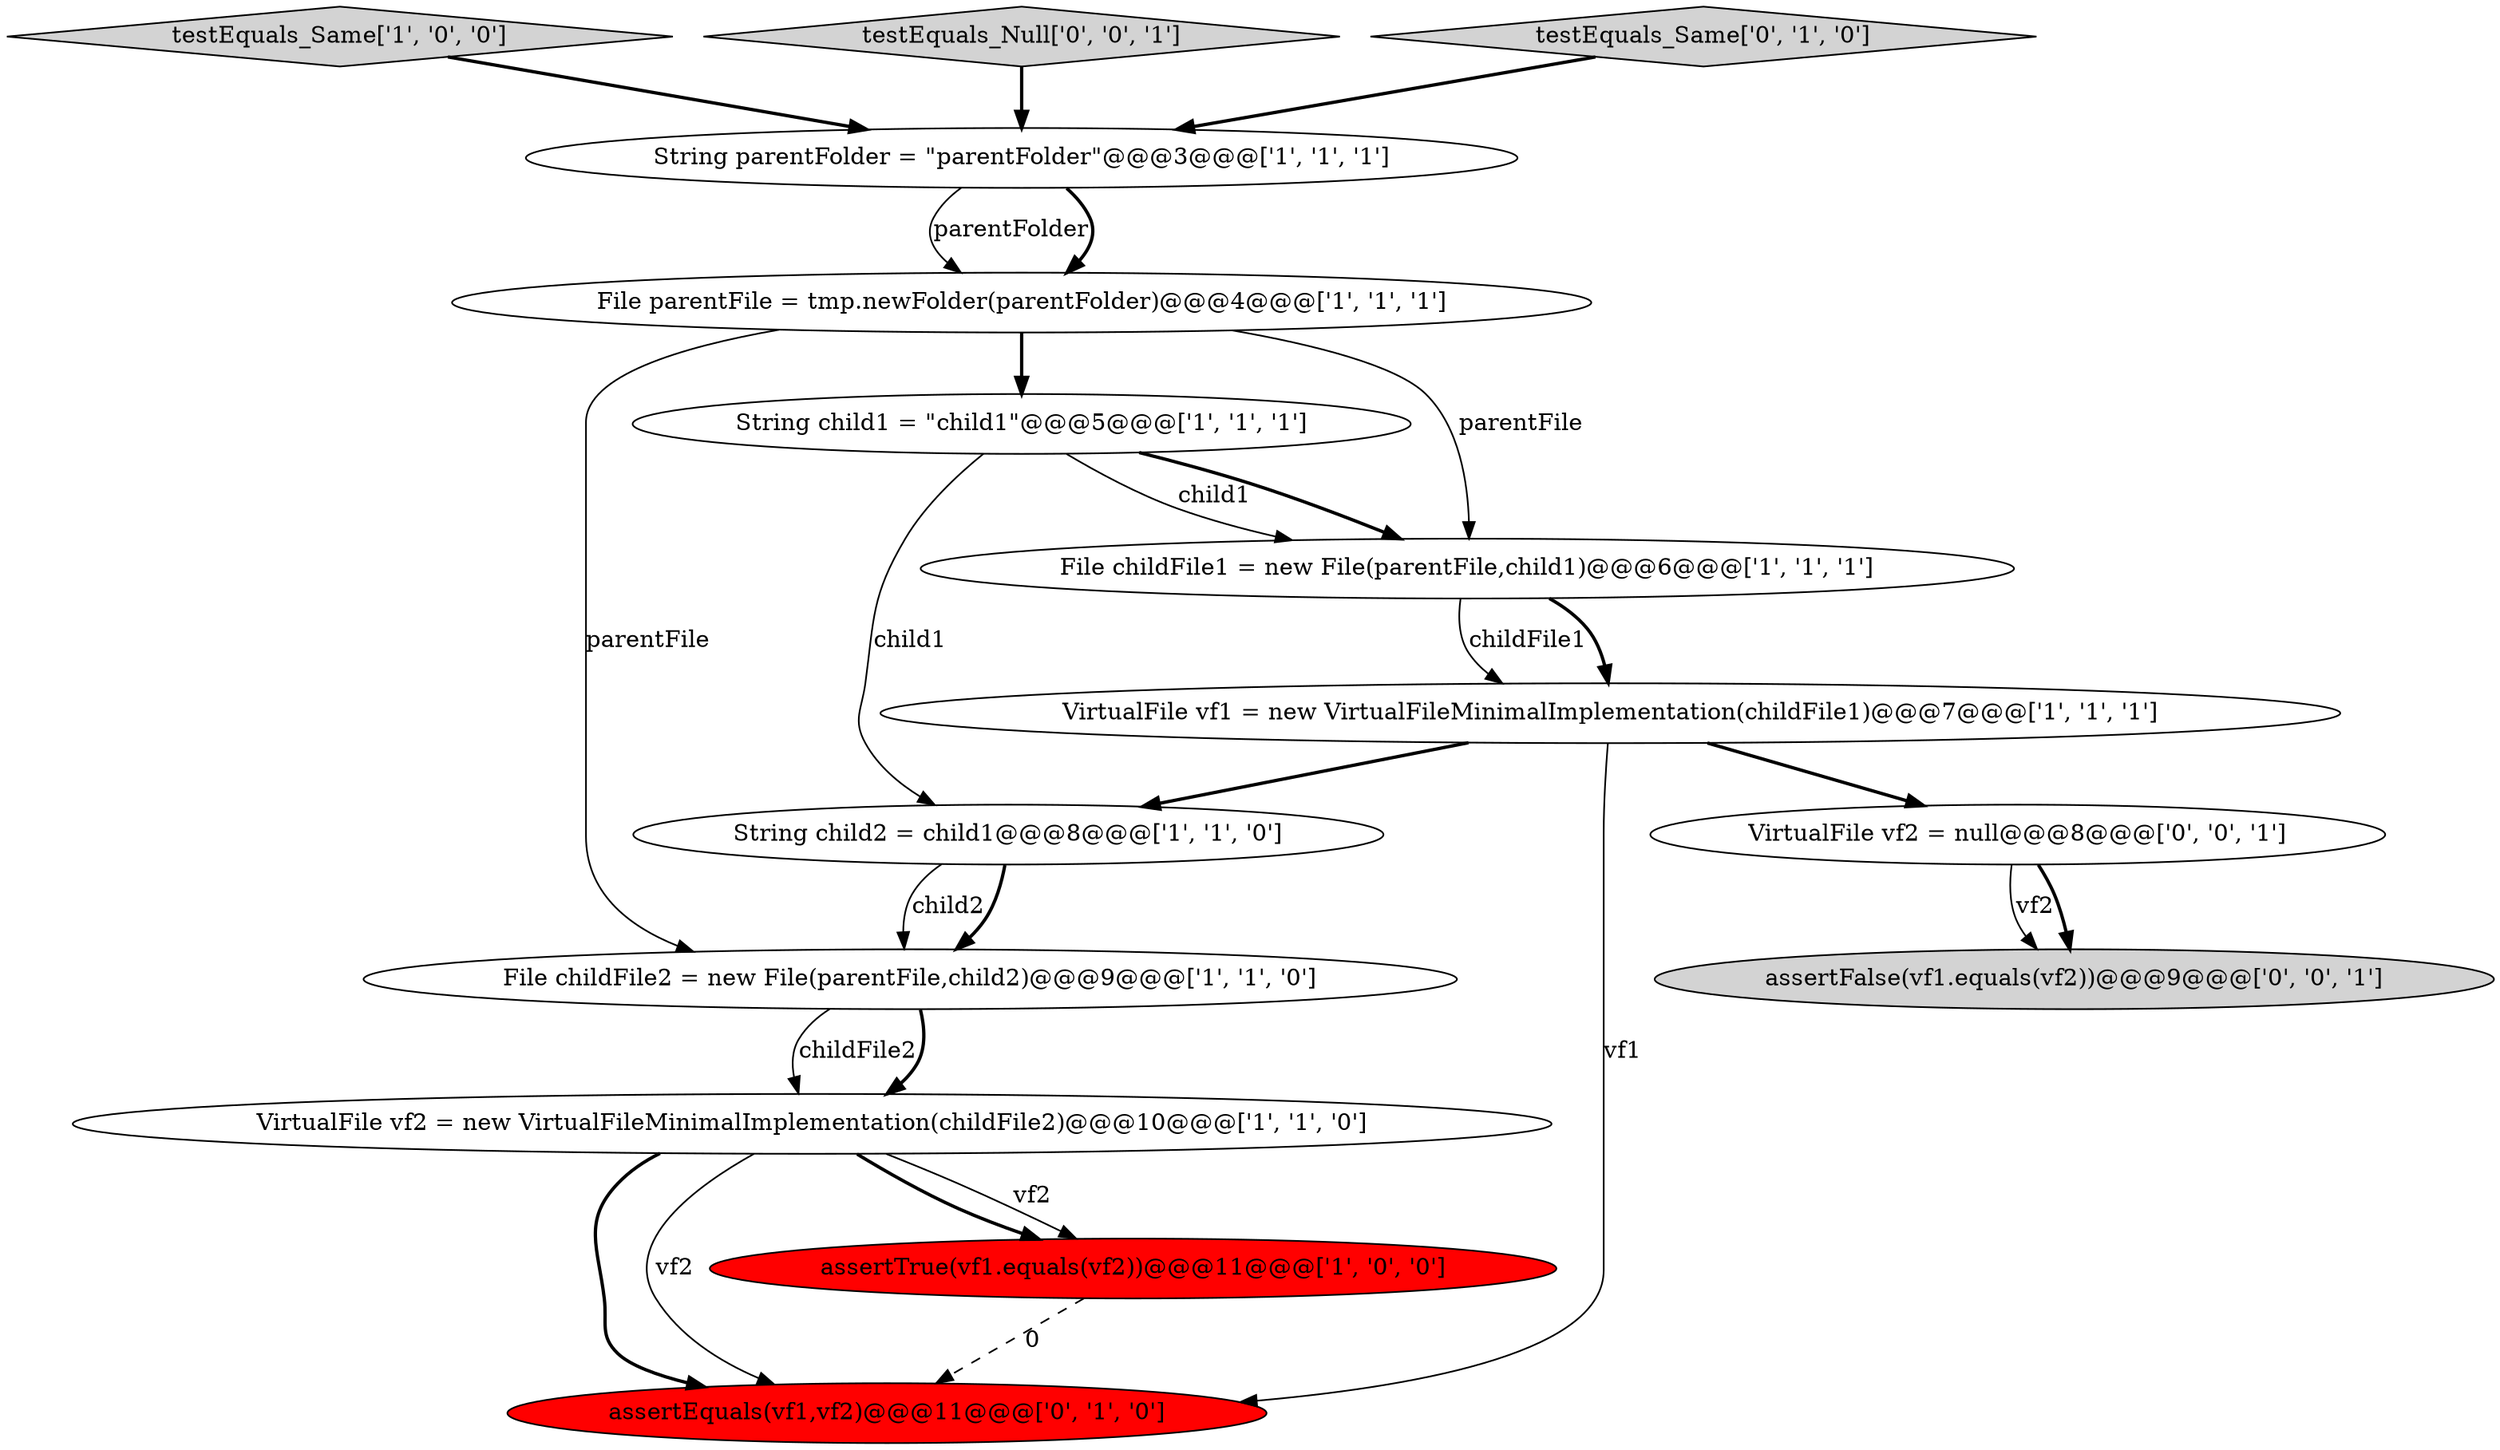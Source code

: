 digraph {
6 [style = filled, label = "testEquals_Same['1', '0', '0']", fillcolor = lightgray, shape = diamond image = "AAA0AAABBB1BBB"];
9 [style = filled, label = "File childFile2 = new File(parentFile,child2)@@@9@@@['1', '1', '0']", fillcolor = white, shape = ellipse image = "AAA0AAABBB1BBB"];
7 [style = filled, label = "VirtualFile vf1 = new VirtualFileMinimalImplementation(childFile1)@@@7@@@['1', '1', '1']", fillcolor = white, shape = ellipse image = "AAA0AAABBB1BBB"];
2 [style = filled, label = "File parentFile = tmp.newFolder(parentFolder)@@@4@@@['1', '1', '1']", fillcolor = white, shape = ellipse image = "AAA0AAABBB1BBB"];
10 [style = filled, label = "assertEquals(vf1,vf2)@@@11@@@['0', '1', '0']", fillcolor = red, shape = ellipse image = "AAA1AAABBB2BBB"];
1 [style = filled, label = "String parentFolder = \"parentFolder\"@@@3@@@['1', '1', '1']", fillcolor = white, shape = ellipse image = "AAA0AAABBB1BBB"];
12 [style = filled, label = "testEquals_Null['0', '0', '1']", fillcolor = lightgray, shape = diamond image = "AAA0AAABBB3BBB"];
8 [style = filled, label = "String child2 = child1@@@8@@@['1', '1', '0']", fillcolor = white, shape = ellipse image = "AAA0AAABBB1BBB"];
4 [style = filled, label = "String child1 = \"child1\"@@@5@@@['1', '1', '1']", fillcolor = white, shape = ellipse image = "AAA0AAABBB1BBB"];
11 [style = filled, label = "testEquals_Same['0', '1', '0']", fillcolor = lightgray, shape = diamond image = "AAA0AAABBB2BBB"];
5 [style = filled, label = "File childFile1 = new File(parentFile,child1)@@@6@@@['1', '1', '1']", fillcolor = white, shape = ellipse image = "AAA0AAABBB1BBB"];
0 [style = filled, label = "assertTrue(vf1.equals(vf2))@@@11@@@['1', '0', '0']", fillcolor = red, shape = ellipse image = "AAA1AAABBB1BBB"];
13 [style = filled, label = "VirtualFile vf2 = null@@@8@@@['0', '0', '1']", fillcolor = white, shape = ellipse image = "AAA0AAABBB3BBB"];
14 [style = filled, label = "assertFalse(vf1.equals(vf2))@@@9@@@['0', '0', '1']", fillcolor = lightgray, shape = ellipse image = "AAA0AAABBB3BBB"];
3 [style = filled, label = "VirtualFile vf2 = new VirtualFileMinimalImplementation(childFile2)@@@10@@@['1', '1', '0']", fillcolor = white, shape = ellipse image = "AAA0AAABBB1BBB"];
7->13 [style = bold, label=""];
13->14 [style = solid, label="vf2"];
11->1 [style = bold, label=""];
2->9 [style = solid, label="parentFile"];
7->8 [style = bold, label=""];
2->5 [style = solid, label="parentFile"];
4->8 [style = solid, label="child1"];
2->4 [style = bold, label=""];
5->7 [style = solid, label="childFile1"];
12->1 [style = bold, label=""];
8->9 [style = solid, label="child2"];
0->10 [style = dashed, label="0"];
3->0 [style = bold, label=""];
6->1 [style = bold, label=""];
3->10 [style = bold, label=""];
1->2 [style = solid, label="parentFolder"];
3->10 [style = solid, label="vf2"];
8->9 [style = bold, label=""];
7->10 [style = solid, label="vf1"];
9->3 [style = solid, label="childFile2"];
9->3 [style = bold, label=""];
5->7 [style = bold, label=""];
1->2 [style = bold, label=""];
4->5 [style = solid, label="child1"];
4->5 [style = bold, label=""];
13->14 [style = bold, label=""];
3->0 [style = solid, label="vf2"];
}
